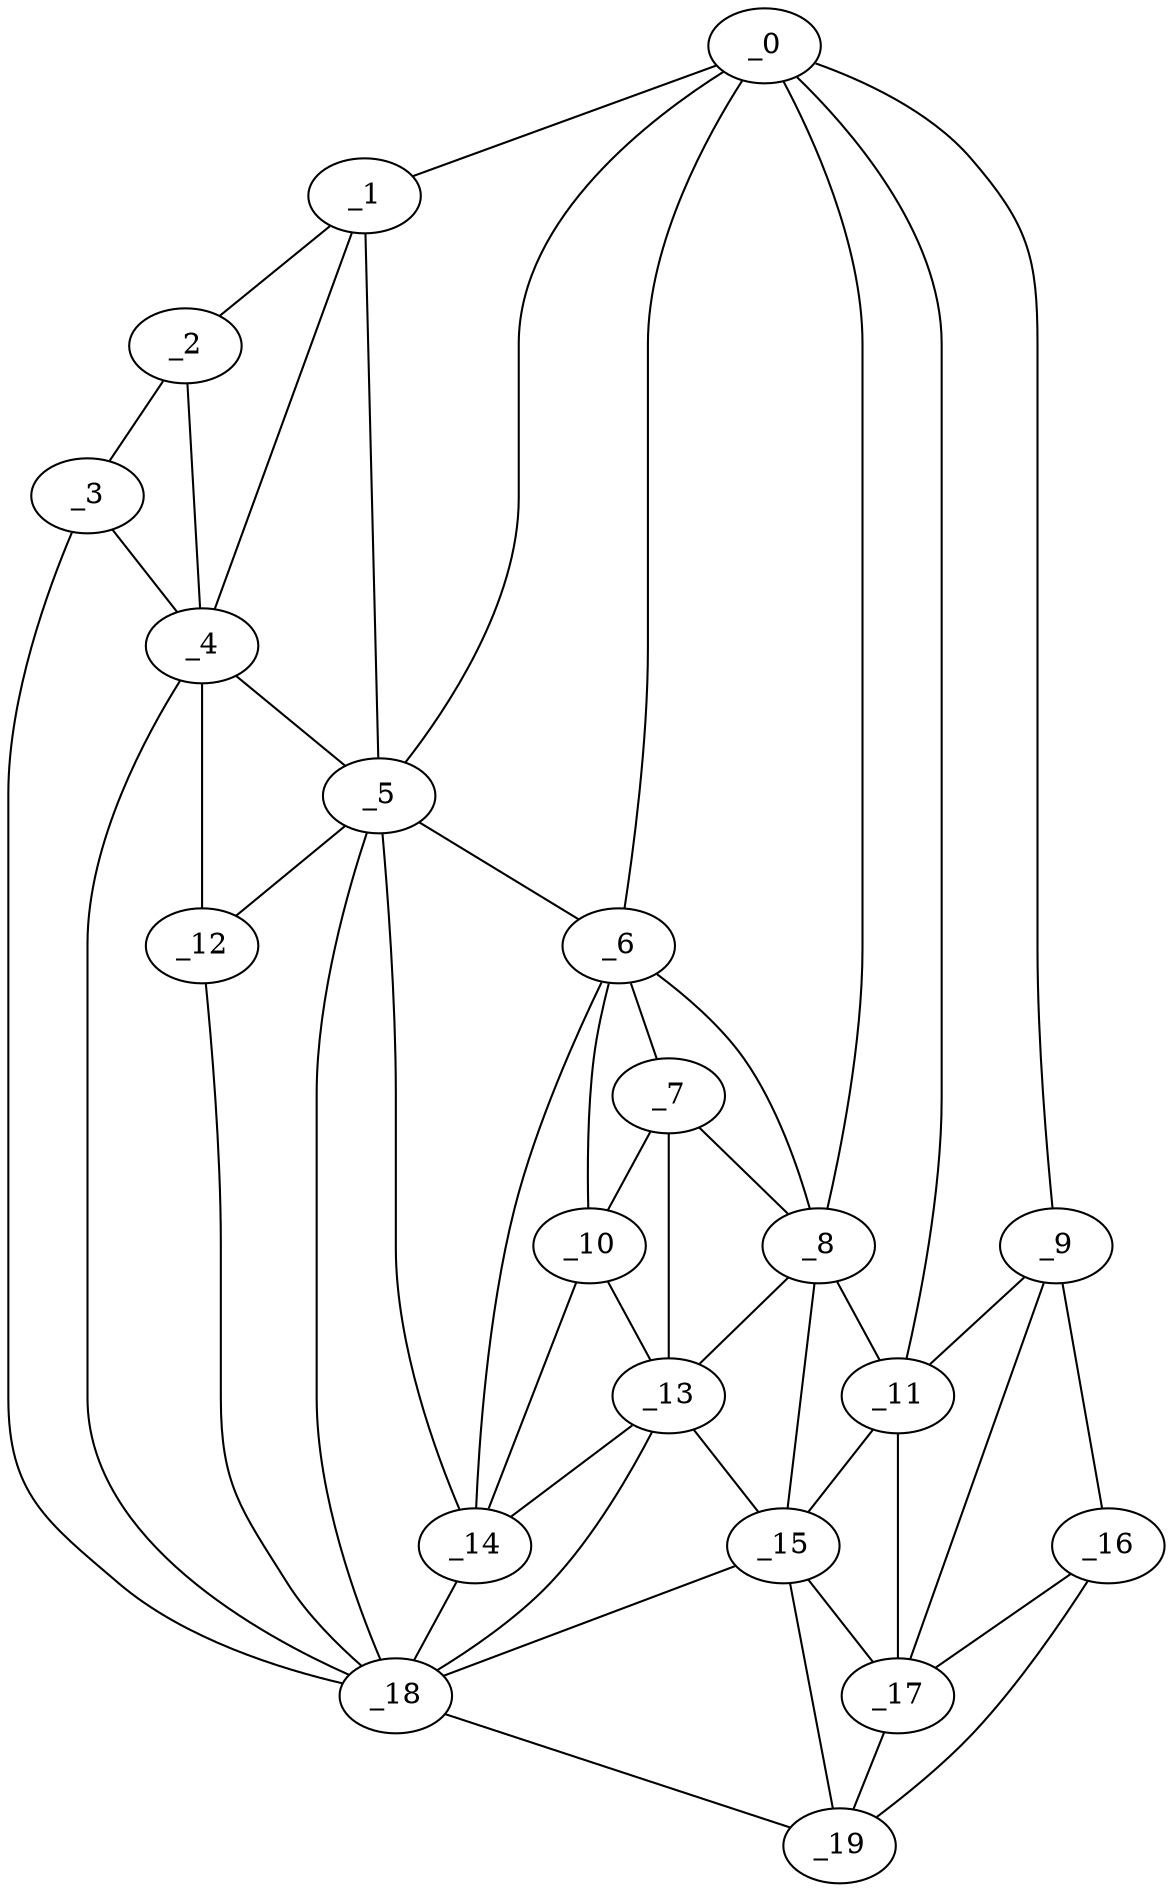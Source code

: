 graph "obj17__285.gxl" {
	_0	 [x=50,
		y=84];
	_1	 [x=53,
		y=16];
	_0 -- _1	 [valence=1];
	_5	 [x=73,
		y=35];
	_0 -- _5	 [valence=2];
	_6	 [x=73,
		y=75];
	_0 -- _6	 [valence=1];
	_8	 [x=78,
		y=86];
	_0 -- _8	 [valence=1];
	_9	 [x=80,
		y=124];
	_0 -- _9	 [valence=1];
	_11	 [x=82,
		y=97];
	_0 -- _11	 [valence=2];
	_2	 [x=60,
		y=7];
	_1 -- _2	 [valence=1];
	_4	 [x=69,
		y=9];
	_1 -- _4	 [valence=1];
	_1 -- _5	 [valence=2];
	_3	 [x=66,
		y=2];
	_2 -- _3	 [valence=1];
	_2 -- _4	 [valence=2];
	_3 -- _4	 [valence=1];
	_18	 [x=93,
		y=39];
	_3 -- _18	 [valence=1];
	_4 -- _5	 [valence=2];
	_12	 [x=83,
		y=31];
	_4 -- _12	 [valence=2];
	_4 -- _18	 [valence=2];
	_5 -- _6	 [valence=2];
	_5 -- _12	 [valence=2];
	_14	 [x=85,
		y=54];
	_5 -- _14	 [valence=1];
	_5 -- _18	 [valence=2];
	_7	 [x=78,
		y=77];
	_6 -- _7	 [valence=2];
	_6 -- _8	 [valence=2];
	_10	 [x=82,
		y=67];
	_6 -- _10	 [valence=1];
	_6 -- _14	 [valence=2];
	_7 -- _8	 [valence=2];
	_7 -- _10	 [valence=2];
	_13	 [x=83,
		y=74];
	_7 -- _13	 [valence=2];
	_8 -- _11	 [valence=2];
	_8 -- _13	 [valence=1];
	_15	 [x=88,
		y=100];
	_8 -- _15	 [valence=2];
	_9 -- _11	 [valence=1];
	_16	 [x=88,
		y=121];
	_9 -- _16	 [valence=1];
	_17	 [x=90,
		y=116];
	_9 -- _17	 [valence=2];
	_10 -- _13	 [valence=1];
	_10 -- _14	 [valence=2];
	_11 -- _15	 [valence=2];
	_11 -- _17	 [valence=2];
	_12 -- _18	 [valence=1];
	_13 -- _14	 [valence=2];
	_13 -- _15	 [valence=2];
	_13 -- _18	 [valence=2];
	_14 -- _18	 [valence=2];
	_15 -- _17	 [valence=2];
	_15 -- _18	 [valence=2];
	_19	 [x=93,
		y=112];
	_15 -- _19	 [valence=2];
	_16 -- _17	 [valence=2];
	_16 -- _19	 [valence=1];
	_17 -- _19	 [valence=1];
	_18 -- _19	 [valence=1];
}
